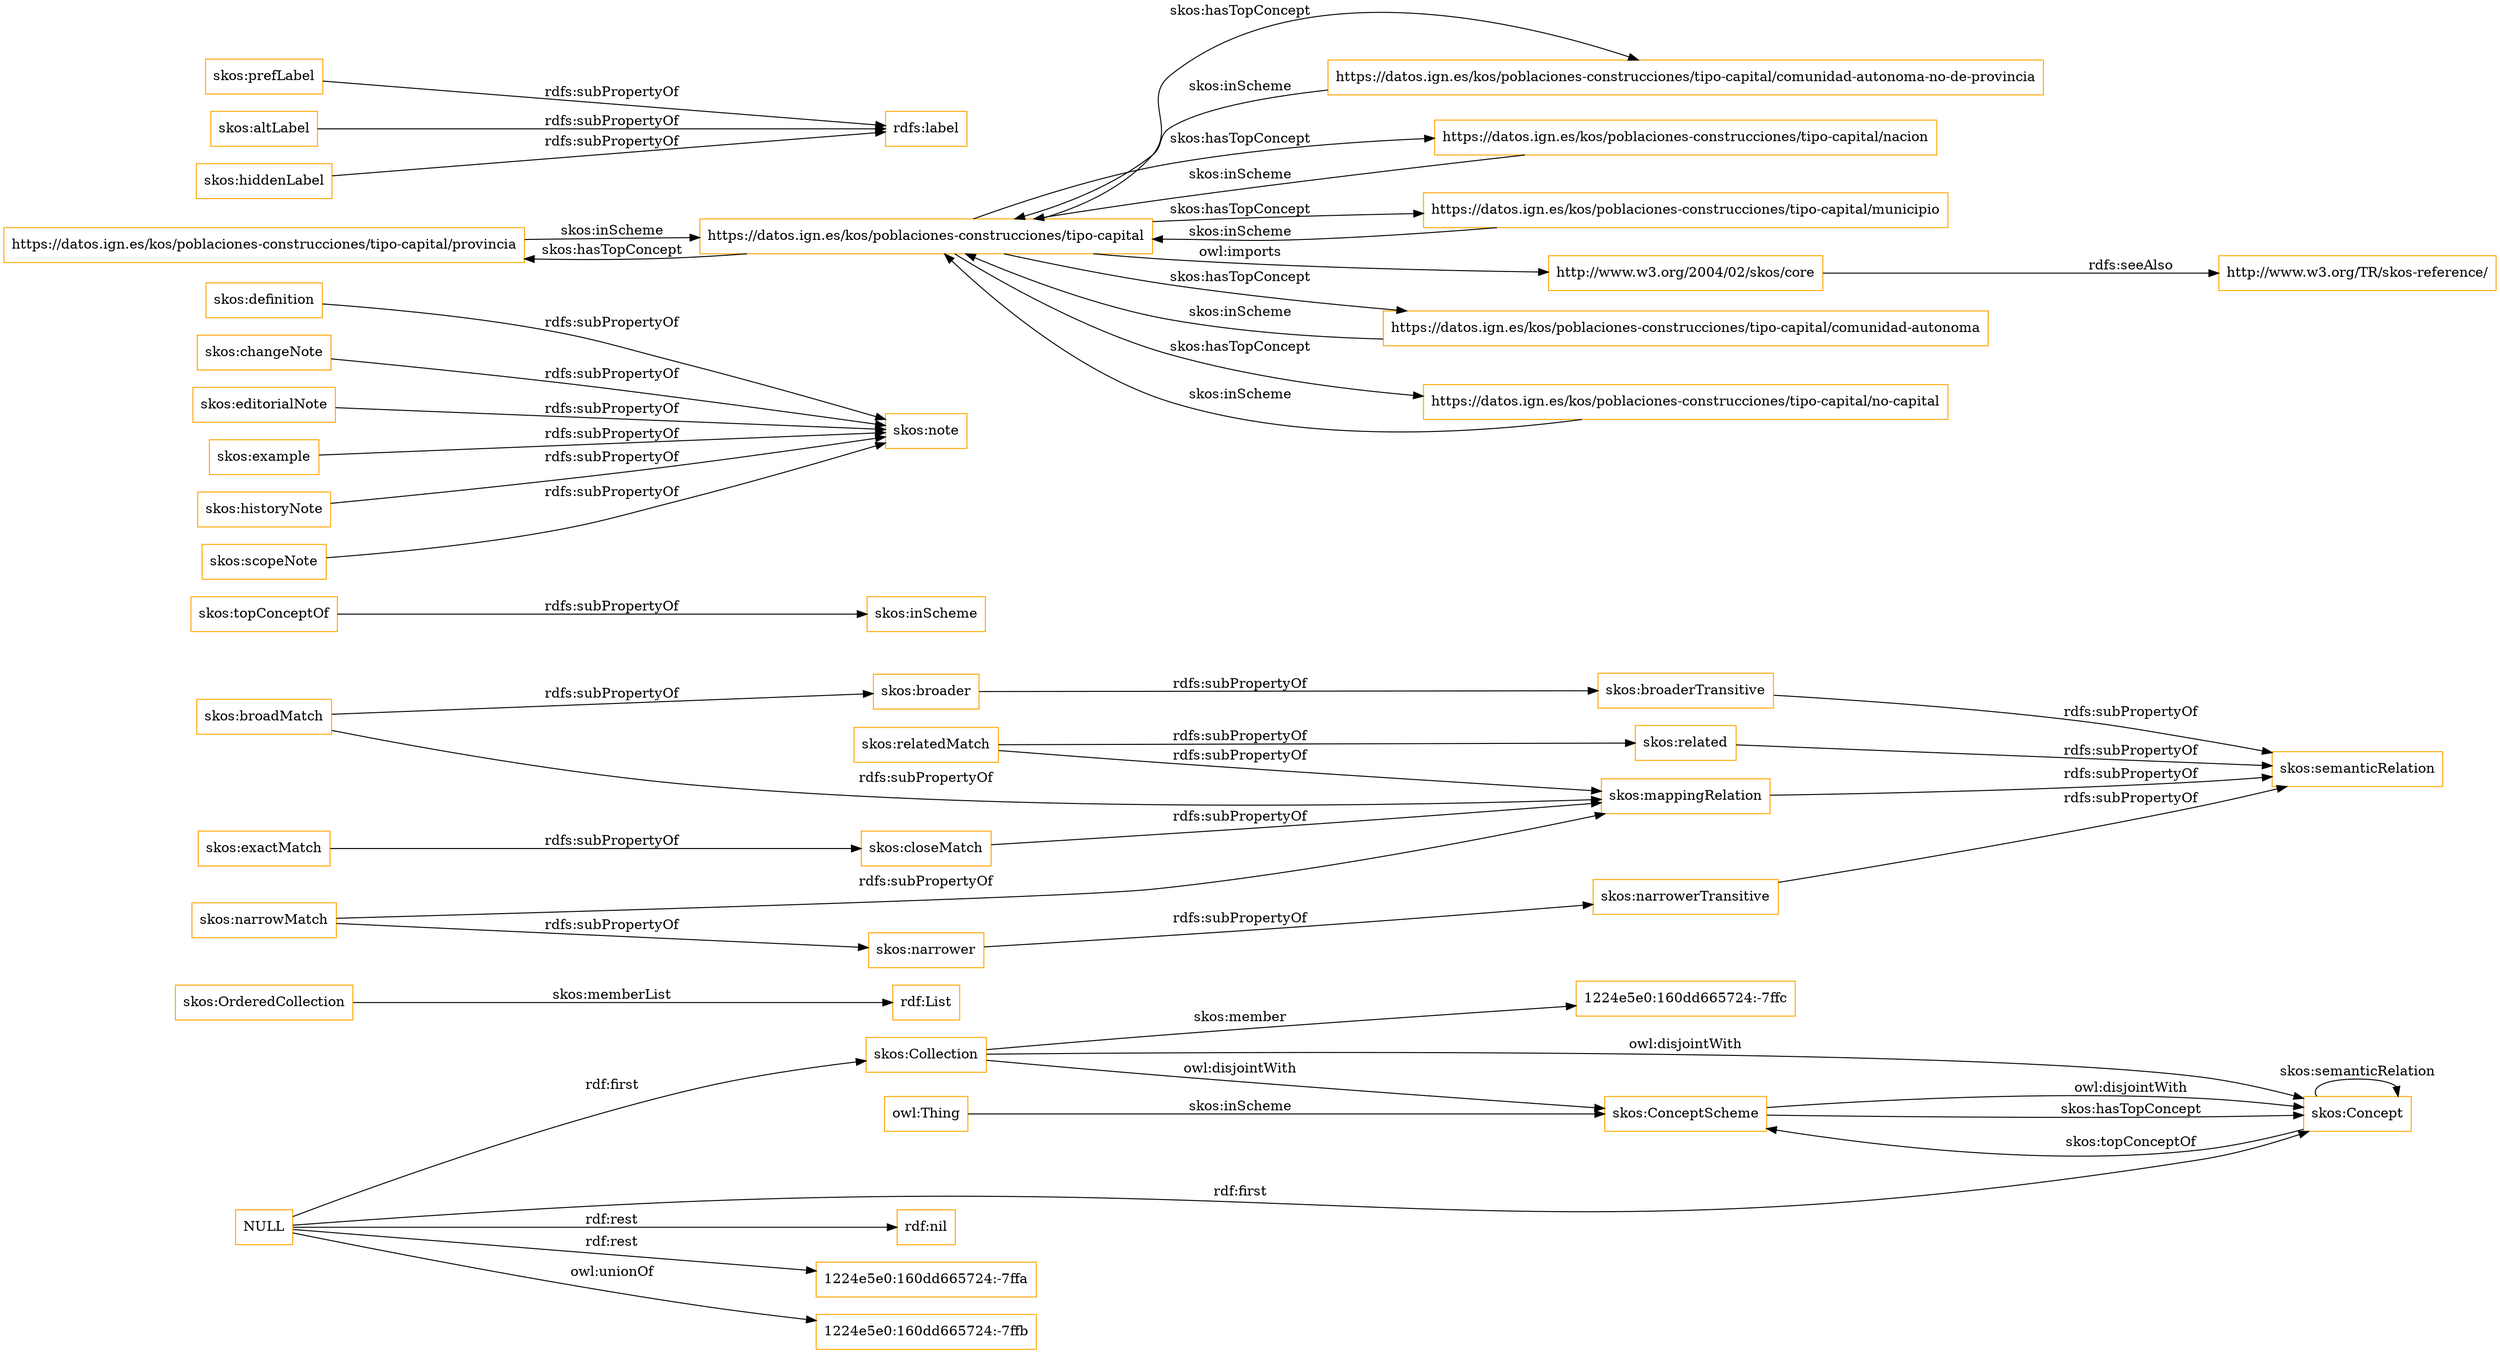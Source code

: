 digraph ar2dtool_diagram { 
rankdir=LR;
size="1501"
node [shape = rectangle, color="orange"]; "1224e5e0:160dd665724:-7ffc" "skos:OrderedCollection" "skos:Collection" "skos:ConceptScheme" "skos:Concept" ; /*classes style*/
	"skos:narrowerTransitive" -> "skos:semanticRelation" [ label = "rdfs:subPropertyOf" ];
	"NULL" -> "rdf:nil" [ label = "rdf:rest" ];
	"NULL" -> "skos:Collection" [ label = "rdf:first" ];
	"NULL" -> "1224e5e0:160dd665724:-7ffa" [ label = "rdf:rest" ];
	"NULL" -> "skos:Concept" [ label = "rdf:first" ];
	"NULL" -> "1224e5e0:160dd665724:-7ffb" [ label = "owl:unionOf" ];
	"skos:closeMatch" -> "skos:mappingRelation" [ label = "rdfs:subPropertyOf" ];
	"skos:relatedMatch" -> "skos:related" [ label = "rdfs:subPropertyOf" ];
	"skos:relatedMatch" -> "skos:mappingRelation" [ label = "rdfs:subPropertyOf" ];
	"skos:ConceptScheme" -> "skos:Concept" [ label = "owl:disjointWith" ];
	"skos:related" -> "skos:semanticRelation" [ label = "rdfs:subPropertyOf" ];
	"skos:topConceptOf" -> "skos:inScheme" [ label = "rdfs:subPropertyOf" ];
	"skos:broadMatch" -> "skos:broader" [ label = "rdfs:subPropertyOf" ];
	"skos:broadMatch" -> "skos:mappingRelation" [ label = "rdfs:subPropertyOf" ];
	"skos:definition" -> "skos:note" [ label = "rdfs:subPropertyOf" ];
	"skos:changeNote" -> "skos:note" [ label = "rdfs:subPropertyOf" ];
	"https://datos.ign.es/kos/poblaciones-construcciones/tipo-capital/provincia" -> "https://datos.ign.es/kos/poblaciones-construcciones/tipo-capital" [ label = "skos:inScheme" ];
	"skos:editorialNote" -> "skos:note" [ label = "rdfs:subPropertyOf" ];
	"skos:example" -> "skos:note" [ label = "rdfs:subPropertyOf" ];
	"skos:exactMatch" -> "skos:closeMatch" [ label = "rdfs:subPropertyOf" ];
	"skos:historyNote" -> "skos:note" [ label = "rdfs:subPropertyOf" ];
	"https://datos.ign.es/kos/poblaciones-construcciones/tipo-capital/comunidad-autonoma-no-de-provincia" -> "https://datos.ign.es/kos/poblaciones-construcciones/tipo-capital" [ label = "skos:inScheme" ];
	"skos:prefLabel" -> "rdfs:label" [ label = "rdfs:subPropertyOf" ];
	"https://datos.ign.es/kos/poblaciones-construcciones/tipo-capital/nacion" -> "https://datos.ign.es/kos/poblaciones-construcciones/tipo-capital" [ label = "skos:inScheme" ];
	"skos:altLabel" -> "rdfs:label" [ label = "rdfs:subPropertyOf" ];
	"https://datos.ign.es/kos/poblaciones-construcciones/tipo-capital" -> "https://datos.ign.es/kos/poblaciones-construcciones/tipo-capital/municipio" [ label = "skos:hasTopConcept" ];
	"https://datos.ign.es/kos/poblaciones-construcciones/tipo-capital" -> "https://datos.ign.es/kos/poblaciones-construcciones/tipo-capital/nacion" [ label = "skos:hasTopConcept" ];
	"https://datos.ign.es/kos/poblaciones-construcciones/tipo-capital" -> "http://www.w3.org/2004/02/skos/core" [ label = "owl:imports" ];
	"https://datos.ign.es/kos/poblaciones-construcciones/tipo-capital" -> "https://datos.ign.es/kos/poblaciones-construcciones/tipo-capital/comunidad-autonoma-no-de-provincia" [ label = "skos:hasTopConcept" ];
	"https://datos.ign.es/kos/poblaciones-construcciones/tipo-capital" -> "https://datos.ign.es/kos/poblaciones-construcciones/tipo-capital/comunidad-autonoma" [ label = "skos:hasTopConcept" ];
	"https://datos.ign.es/kos/poblaciones-construcciones/tipo-capital" -> "https://datos.ign.es/kos/poblaciones-construcciones/tipo-capital/provincia" [ label = "skos:hasTopConcept" ];
	"https://datos.ign.es/kos/poblaciones-construcciones/tipo-capital" -> "https://datos.ign.es/kos/poblaciones-construcciones/tipo-capital/no-capital" [ label = "skos:hasTopConcept" ];
	"skos:broaderTransitive" -> "skos:semanticRelation" [ label = "rdfs:subPropertyOf" ];
	"https://datos.ign.es/kos/poblaciones-construcciones/tipo-capital/comunidad-autonoma" -> "https://datos.ign.es/kos/poblaciones-construcciones/tipo-capital" [ label = "skos:inScheme" ];
	"skos:broader" -> "skos:broaderTransitive" [ label = "rdfs:subPropertyOf" ];
	"skos:mappingRelation" -> "skos:semanticRelation" [ label = "rdfs:subPropertyOf" ];
	"https://datos.ign.es/kos/poblaciones-construcciones/tipo-capital/municipio" -> "https://datos.ign.es/kos/poblaciones-construcciones/tipo-capital" [ label = "skos:inScheme" ];
	"skos:hiddenLabel" -> "rdfs:label" [ label = "rdfs:subPropertyOf" ];
	"http://www.w3.org/2004/02/skos/core" -> "http://www.w3.org/TR/skos-reference/" [ label = "rdfs:seeAlso" ];
	"https://datos.ign.es/kos/poblaciones-construcciones/tipo-capital/no-capital" -> "https://datos.ign.es/kos/poblaciones-construcciones/tipo-capital" [ label = "skos:inScheme" ];
	"skos:Collection" -> "skos:ConceptScheme" [ label = "owl:disjointWith" ];
	"skos:Collection" -> "skos:Concept" [ label = "owl:disjointWith" ];
	"skos:narrowMatch" -> "skos:narrower" [ label = "rdfs:subPropertyOf" ];
	"skos:narrowMatch" -> "skos:mappingRelation" [ label = "rdfs:subPropertyOf" ];
	"skos:narrower" -> "skos:narrowerTransitive" [ label = "rdfs:subPropertyOf" ];
	"skos:scopeNote" -> "skos:note" [ label = "rdfs:subPropertyOf" ];
	"skos:OrderedCollection" -> "rdf:List" [ label = "skos:memberList" ];
	"skos:Concept" -> "skos:ConceptScheme" [ label = "skos:topConceptOf" ];
	"skos:Concept" -> "skos:Concept" [ label = "skos:semanticRelation" ];
	"skos:Collection" -> "1224e5e0:160dd665724:-7ffc" [ label = "skos:member" ];
	"skos:ConceptScheme" -> "skos:Concept" [ label = "skos:hasTopConcept" ];
	"owl:Thing" -> "skos:ConceptScheme" [ label = "skos:inScheme" ];

}
